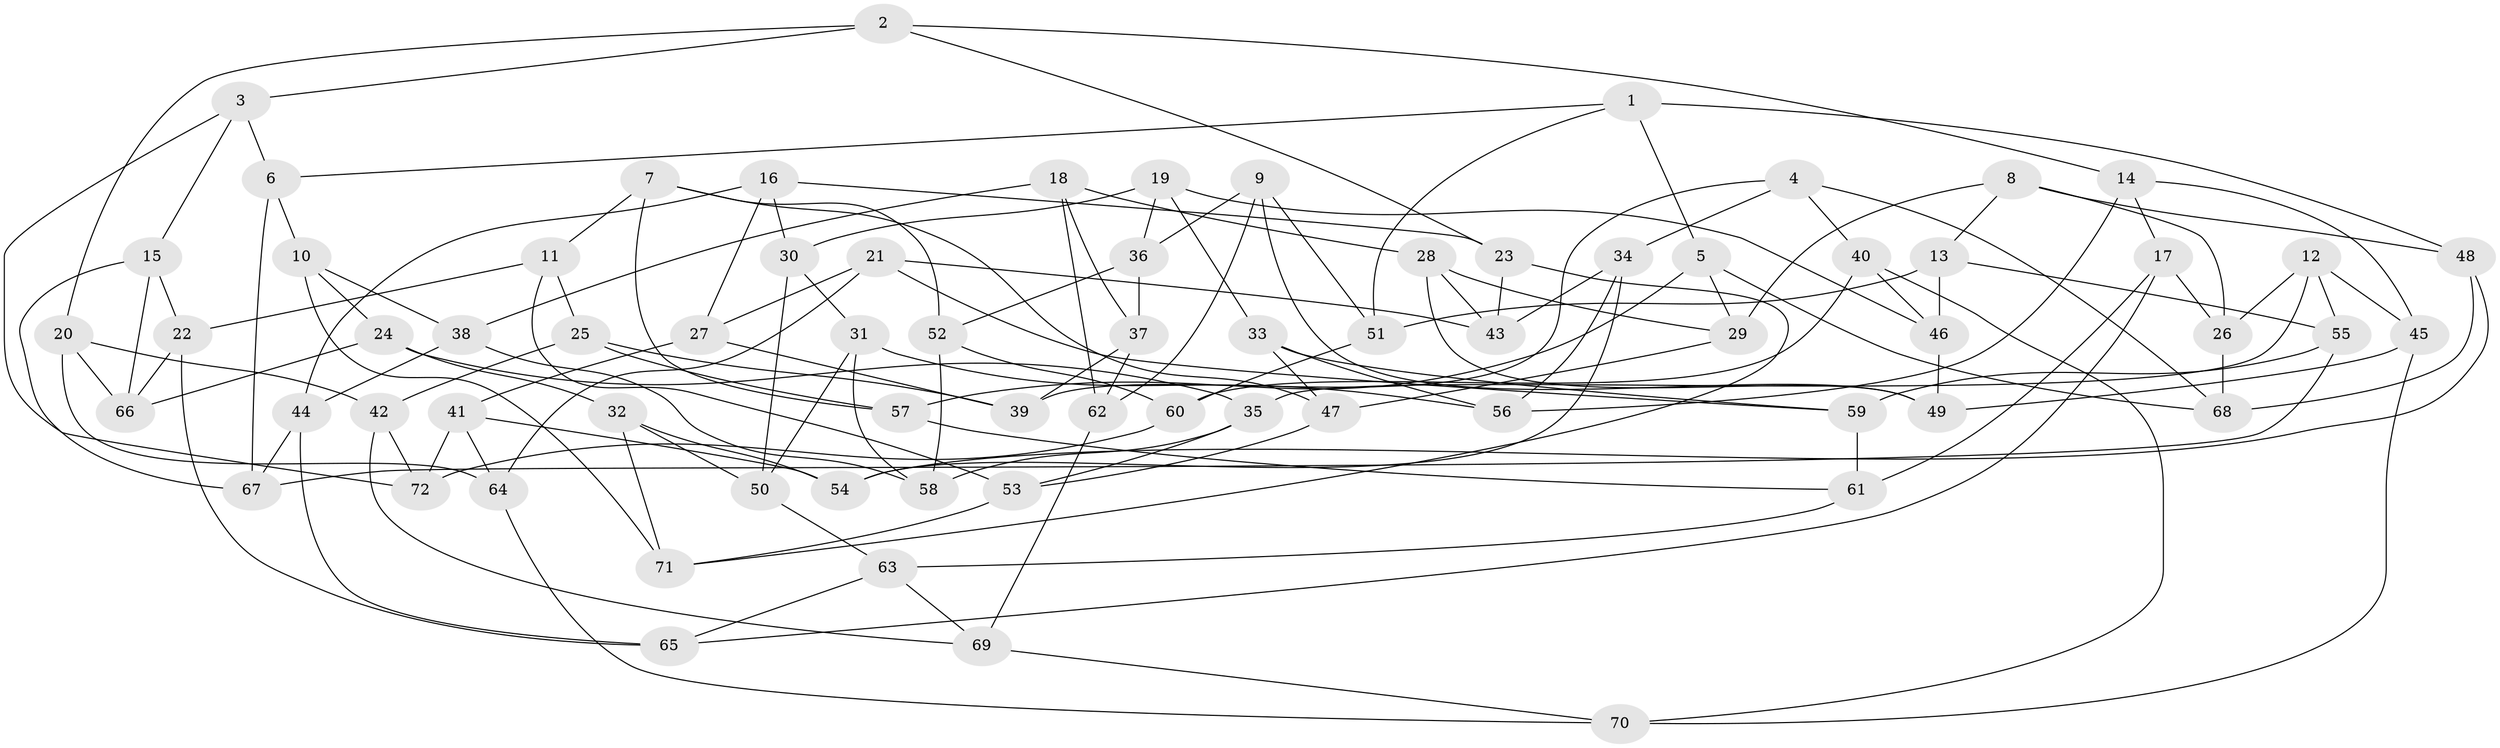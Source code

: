 // Generated by graph-tools (version 1.1) at 2025/26/03/09/25 03:26:54]
// undirected, 72 vertices, 144 edges
graph export_dot {
graph [start="1"]
  node [color=gray90,style=filled];
  1;
  2;
  3;
  4;
  5;
  6;
  7;
  8;
  9;
  10;
  11;
  12;
  13;
  14;
  15;
  16;
  17;
  18;
  19;
  20;
  21;
  22;
  23;
  24;
  25;
  26;
  27;
  28;
  29;
  30;
  31;
  32;
  33;
  34;
  35;
  36;
  37;
  38;
  39;
  40;
  41;
  42;
  43;
  44;
  45;
  46;
  47;
  48;
  49;
  50;
  51;
  52;
  53;
  54;
  55;
  56;
  57;
  58;
  59;
  60;
  61;
  62;
  63;
  64;
  65;
  66;
  67;
  68;
  69;
  70;
  71;
  72;
  1 -- 5;
  1 -- 48;
  1 -- 6;
  1 -- 51;
  2 -- 3;
  2 -- 14;
  2 -- 20;
  2 -- 23;
  3 -- 15;
  3 -- 72;
  3 -- 6;
  4 -- 34;
  4 -- 40;
  4 -- 39;
  4 -- 68;
  5 -- 57;
  5 -- 68;
  5 -- 29;
  6 -- 67;
  6 -- 10;
  7 -- 47;
  7 -- 52;
  7 -- 57;
  7 -- 11;
  8 -- 48;
  8 -- 26;
  8 -- 13;
  8 -- 29;
  9 -- 62;
  9 -- 36;
  9 -- 49;
  9 -- 51;
  10 -- 24;
  10 -- 71;
  10 -- 38;
  11 -- 22;
  11 -- 53;
  11 -- 25;
  12 -- 26;
  12 -- 35;
  12 -- 55;
  12 -- 45;
  13 -- 46;
  13 -- 51;
  13 -- 55;
  14 -- 17;
  14 -- 45;
  14 -- 56;
  15 -- 66;
  15 -- 22;
  15 -- 67;
  16 -- 27;
  16 -- 44;
  16 -- 23;
  16 -- 30;
  17 -- 26;
  17 -- 61;
  17 -- 65;
  18 -- 28;
  18 -- 62;
  18 -- 38;
  18 -- 37;
  19 -- 33;
  19 -- 36;
  19 -- 46;
  19 -- 30;
  20 -- 66;
  20 -- 64;
  20 -- 42;
  21 -- 43;
  21 -- 59;
  21 -- 64;
  21 -- 27;
  22 -- 66;
  22 -- 65;
  23 -- 71;
  23 -- 43;
  24 -- 32;
  24 -- 35;
  24 -- 66;
  25 -- 57;
  25 -- 42;
  25 -- 39;
  26 -- 68;
  27 -- 39;
  27 -- 41;
  28 -- 29;
  28 -- 43;
  28 -- 49;
  29 -- 47;
  30 -- 50;
  30 -- 31;
  31 -- 56;
  31 -- 58;
  31 -- 50;
  32 -- 54;
  32 -- 71;
  32 -- 50;
  33 -- 56;
  33 -- 47;
  33 -- 59;
  34 -- 43;
  34 -- 54;
  34 -- 56;
  35 -- 53;
  35 -- 58;
  36 -- 52;
  36 -- 37;
  37 -- 62;
  37 -- 39;
  38 -- 58;
  38 -- 44;
  40 -- 60;
  40 -- 46;
  40 -- 70;
  41 -- 64;
  41 -- 54;
  41 -- 72;
  42 -- 72;
  42 -- 69;
  44 -- 65;
  44 -- 67;
  45 -- 70;
  45 -- 49;
  46 -- 49;
  47 -- 53;
  48 -- 68;
  48 -- 54;
  50 -- 63;
  51 -- 60;
  52 -- 60;
  52 -- 58;
  53 -- 71;
  55 -- 59;
  55 -- 67;
  57 -- 61;
  59 -- 61;
  60 -- 72;
  61 -- 63;
  62 -- 69;
  63 -- 69;
  63 -- 65;
  64 -- 70;
  69 -- 70;
}
